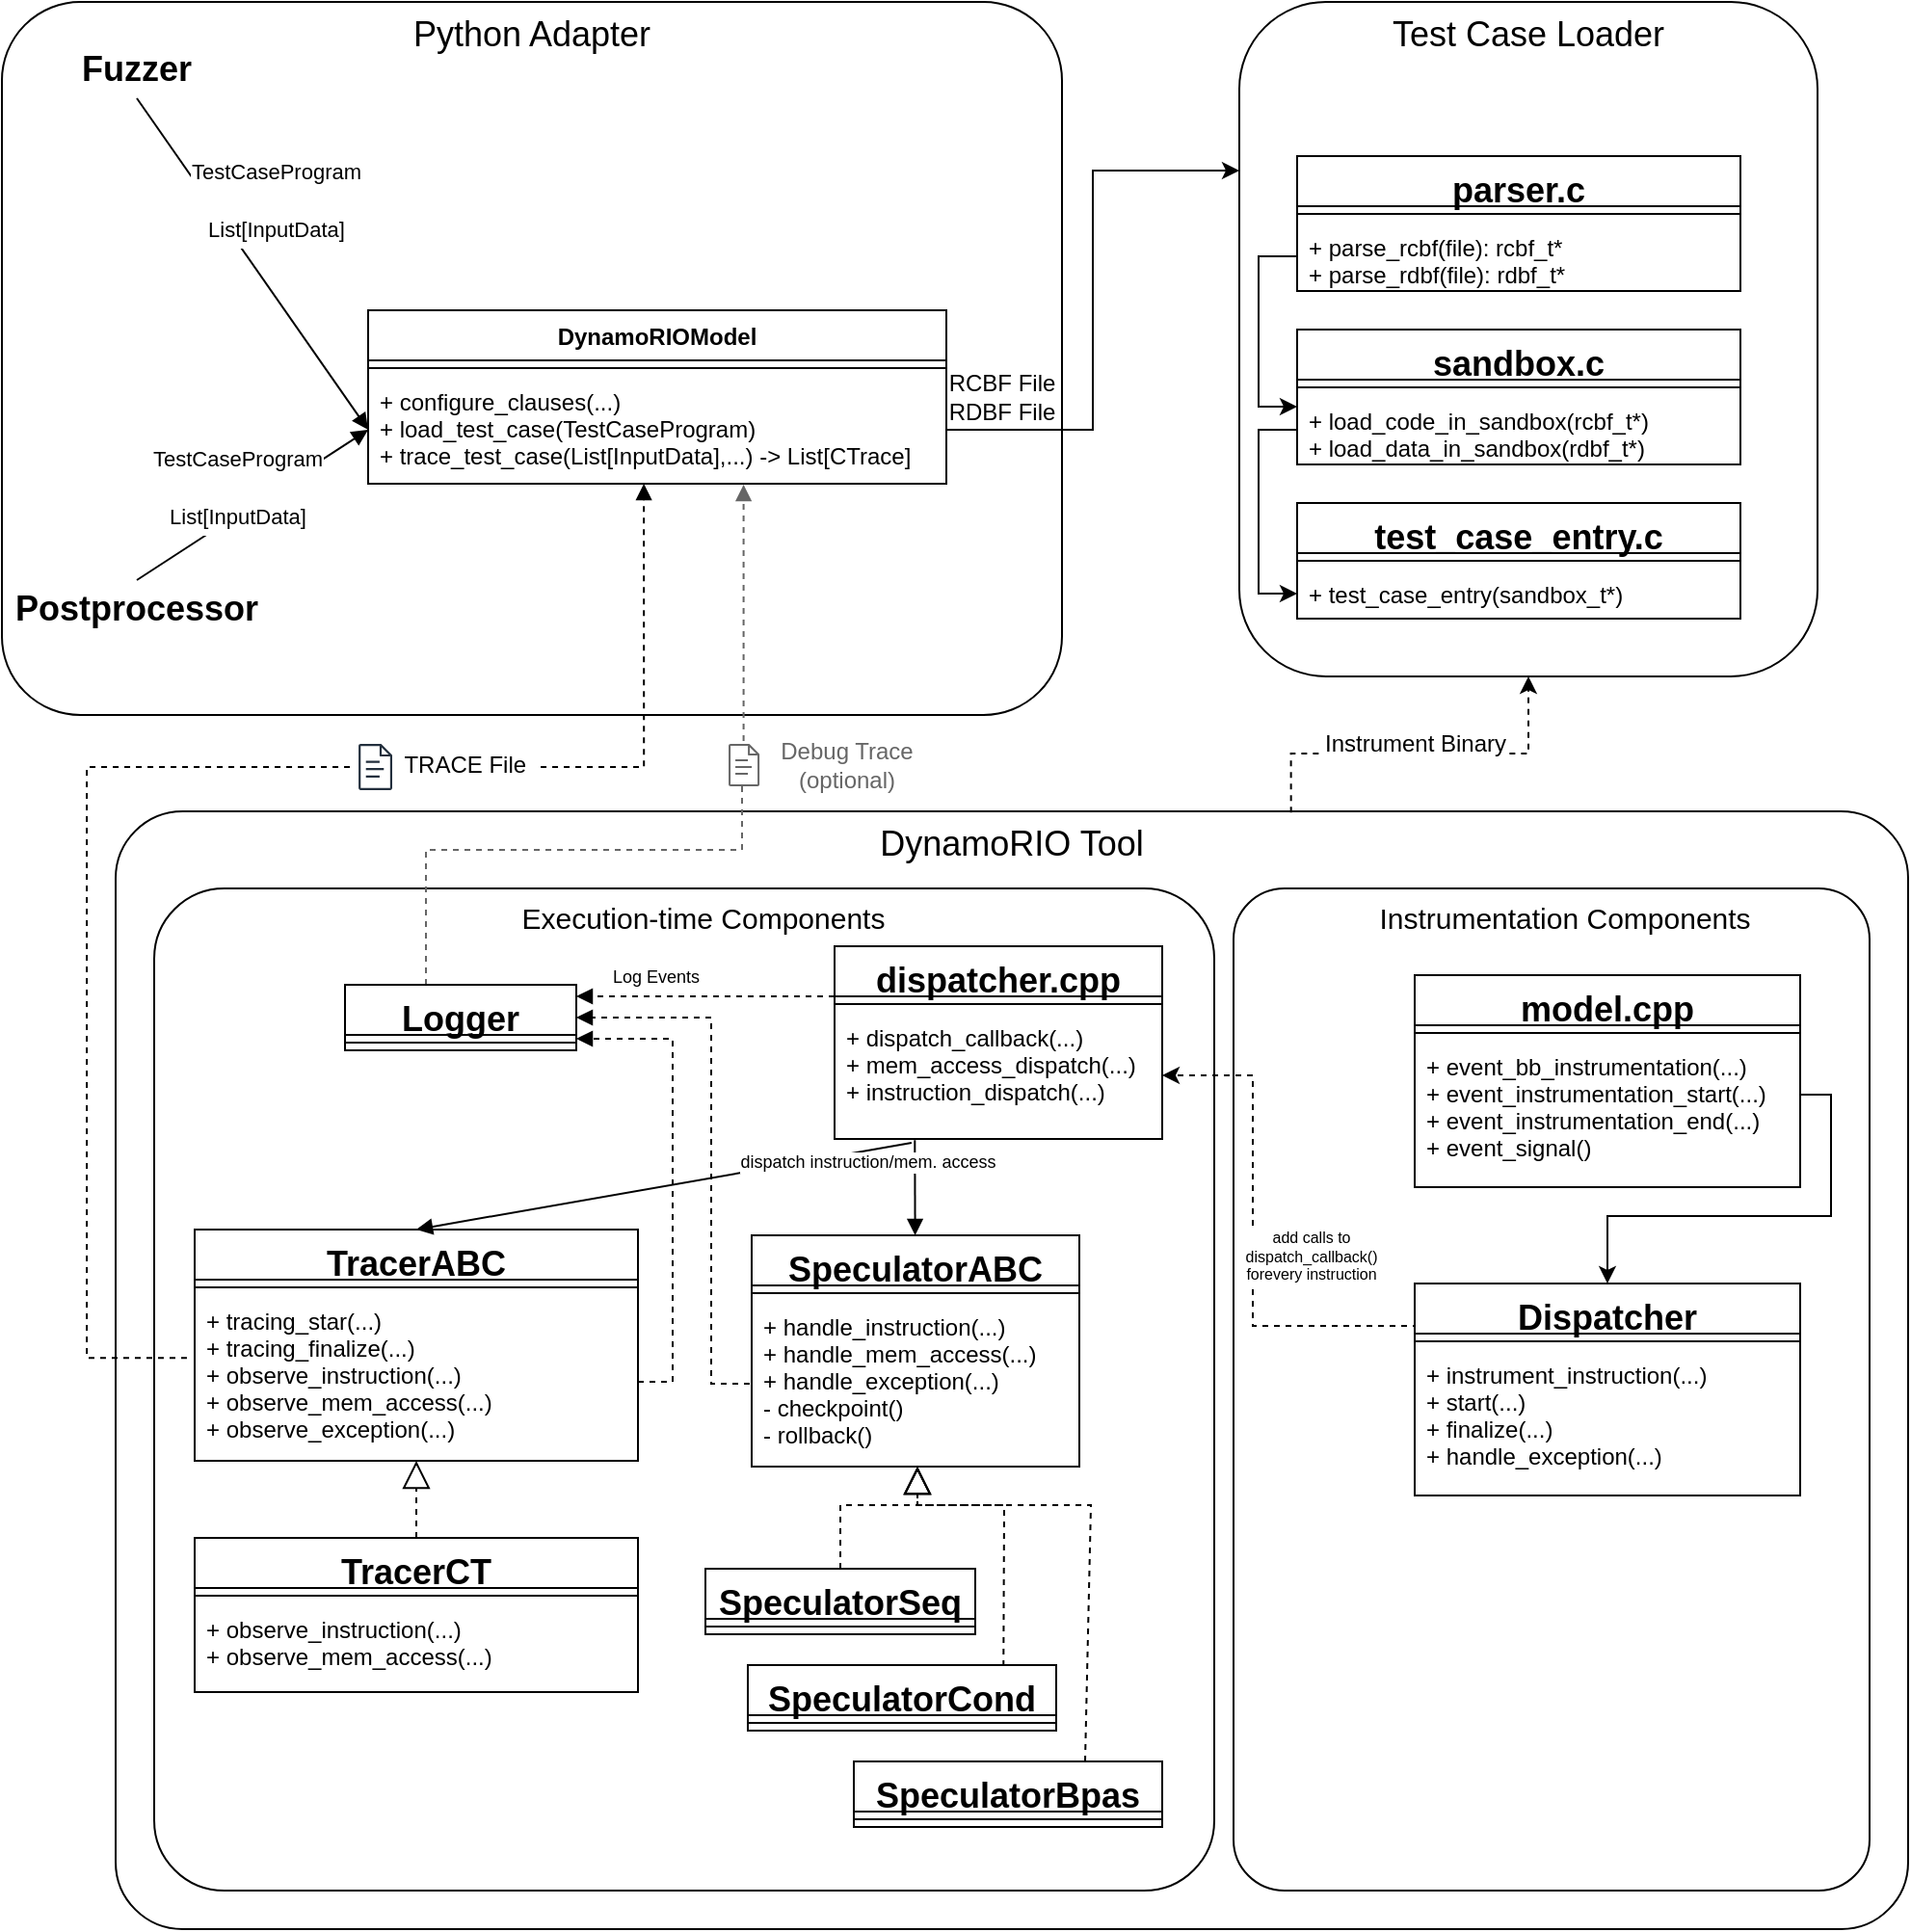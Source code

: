 <mxfile version="27.0.9">
  <diagram id="C5RBs43oDa-KdzZeNtuy" name="Page-1">
    <mxGraphModel dx="1678" dy="2377" grid="1" gridSize="10" guides="1" tooltips="1" connect="1" arrows="1" fold="1" page="1" pageScale="1" pageWidth="827" pageHeight="1169" math="0" shadow="0">
      <root>
        <mxCell id="WIyWlLk6GJQsqaUBKTNV-0" />
        <mxCell id="WIyWlLk6GJQsqaUBKTNV-1" parent="WIyWlLk6GJQsqaUBKTNV-0" />
        <mxCell id="QmN-cfn-Gxa06QFyi7zT-14" value="&lt;font style=&quot;font-size: 18px&quot;&gt;DynamoRIO Tool&lt;/font&gt;" style="rounded=1;whiteSpace=wrap;html=1;fontSize=11;verticalAlign=top;arcSize=6;" parent="WIyWlLk6GJQsqaUBKTNV-1" vertex="1">
          <mxGeometry x="260" y="320" width="930" height="580" as="geometry" />
        </mxCell>
        <mxCell id="QmN-cfn-Gxa06QFyi7zT-70" value="" style="rounded=1;whiteSpace=wrap;html=1;fontSize=15;arcSize=8;" parent="WIyWlLk6GJQsqaUBKTNV-1" vertex="1">
          <mxGeometry x="840" y="360" width="330" height="520" as="geometry" />
        </mxCell>
        <mxCell id="QmN-cfn-Gxa06QFyi7zT-12" value="&lt;font style=&quot;font-size: 18px&quot;&gt;Python Adapter&lt;/font&gt;" style="rounded=1;whiteSpace=wrap;html=1;fontSize=11;verticalAlign=top;arcSize=11;" parent="WIyWlLk6GJQsqaUBKTNV-1" vertex="1">
          <mxGeometry x="201" y="-100" width="550" height="370" as="geometry" />
        </mxCell>
        <mxCell id="QmN-cfn-Gxa06QFyi7zT-1" value="DynamoRIOModel" style="swimlane;fontStyle=1;align=center;verticalAlign=top;childLayout=stackLayout;horizontal=1;startSize=26;horizontalStack=0;resizeParent=1;resizeParentMax=0;resizeLast=0;collapsible=1;marginBottom=0;" parent="WIyWlLk6GJQsqaUBKTNV-1" vertex="1">
          <mxGeometry x="391" y="60" width="300" height="90" as="geometry" />
        </mxCell>
        <mxCell id="QmN-cfn-Gxa06QFyi7zT-3" value="" style="line;strokeWidth=1;fillColor=none;align=left;verticalAlign=middle;spacingTop=-1;spacingLeft=3;spacingRight=3;rotatable=0;labelPosition=right;points=[];portConstraint=eastwest;" parent="QmN-cfn-Gxa06QFyi7zT-1" vertex="1">
          <mxGeometry y="26" width="300" height="8" as="geometry" />
        </mxCell>
        <mxCell id="QmN-cfn-Gxa06QFyi7zT-4" value="+ configure_clauses(...)&#xa;+ load_test_case(TestCaseProgram)&#xa;+ trace_test_case(List[InputData],...) -&gt; List[CTrace]&#xa;" style="text;strokeColor=none;fillColor=none;align=left;verticalAlign=top;spacingLeft=4;spacingRight=4;overflow=hidden;rotatable=0;points=[[0,0.5],[1,0.5]];portConstraint=eastwest;" parent="QmN-cfn-Gxa06QFyi7zT-1" vertex="1">
          <mxGeometry y="34" width="300" height="56" as="geometry" />
        </mxCell>
        <mxCell id="QmN-cfn-Gxa06QFyi7zT-10" value="&lt;b&gt;&lt;font style=&quot;font-size: 18px&quot;&gt;Fuzzer&lt;/font&gt;&lt;/b&gt;" style="text;html=1;strokeColor=none;fillColor=none;align=center;verticalAlign=middle;whiteSpace=wrap;rounded=0;" parent="WIyWlLk6GJQsqaUBKTNV-1" vertex="1">
          <mxGeometry x="241" y="-80" width="60" height="30" as="geometry" />
        </mxCell>
        <mxCell id="QmN-cfn-Gxa06QFyi7zT-11" value="&lt;font style=&quot;font-size: 11px&quot;&gt;TestCaseProgram&lt;br&gt;List[InputData]&lt;/font&gt;" style="html=1;verticalAlign=bottom;endArrow=block;rounded=0;fontSize=25;exitX=0.5;exitY=1;exitDx=0;exitDy=0;entryX=0;entryY=0.5;entryDx=0;entryDy=0;" parent="WIyWlLk6GJQsqaUBKTNV-1" source="QmN-cfn-Gxa06QFyi7zT-10" target="QmN-cfn-Gxa06QFyi7zT-4" edge="1">
          <mxGeometry x="0.019" y="13" width="80" relative="1" as="geometry">
            <mxPoint x="381" y="-50" as="sourcePoint" />
            <mxPoint x="461" y="-50" as="targetPoint" />
            <mxPoint as="offset" />
          </mxGeometry>
        </mxCell>
        <mxCell id="QmN-cfn-Gxa06QFyi7zT-13" value="&lt;font style=&quot;font-size: 18px&quot;&gt;Test Case Loader&lt;/font&gt;" style="rounded=1;whiteSpace=wrap;html=1;fontSize=11;verticalAlign=top;" parent="WIyWlLk6GJQsqaUBKTNV-1" vertex="1">
          <mxGeometry x="843" y="-100" width="300" height="350" as="geometry" />
        </mxCell>
        <mxCell id="QmN-cfn-Gxa06QFyi7zT-46" style="edgeStyle=orthogonalEdgeStyle;rounded=0;orthogonalLoop=1;jettySize=auto;html=1;entryX=0.5;entryY=1;entryDx=0;entryDy=0;fontSize=12;dashed=1;exitX=0.588;exitY=0.001;exitDx=0;exitDy=0;exitPerimeter=0;" parent="WIyWlLk6GJQsqaUBKTNV-1" target="QmN-cfn-Gxa06QFyi7zT-13" edge="1">
          <mxGeometry relative="1" as="geometry">
            <mxPoint x="869.84" y="320.62" as="sourcePoint" />
            <Array as="points">
              <mxPoint x="870" y="290" />
              <mxPoint x="993" y="290" />
            </Array>
          </mxGeometry>
        </mxCell>
        <mxCell id="QmN-cfn-Gxa06QFyi7zT-47" value="Instrument Binary" style="edgeLabel;html=1;align=center;verticalAlign=middle;resizable=0;points=[];fontSize=12;" parent="QmN-cfn-Gxa06QFyi7zT-46" vertex="1" connectable="0">
          <mxGeometry x="0.203" y="-2" relative="1" as="geometry">
            <mxPoint x="-22" y="-7" as="offset" />
          </mxGeometry>
        </mxCell>
        <mxCell id="QmN-cfn-Gxa06QFyi7zT-19" value="parser.c" style="swimlane;fontStyle=1;align=center;verticalAlign=top;childLayout=stackLayout;horizontal=1;startSize=26;horizontalStack=0;resizeParent=1;resizeParentMax=0;resizeLast=0;collapsible=1;marginBottom=0;fontSize=18;" parent="WIyWlLk6GJQsqaUBKTNV-1" vertex="1">
          <mxGeometry x="873" y="-20" width="230" height="70" as="geometry" />
        </mxCell>
        <mxCell id="QmN-cfn-Gxa06QFyi7zT-21" value="" style="line;strokeWidth=1;fillColor=none;align=left;verticalAlign=middle;spacingTop=-1;spacingLeft=3;spacingRight=3;rotatable=0;labelPosition=right;points=[];portConstraint=eastwest;fontSize=18;" parent="QmN-cfn-Gxa06QFyi7zT-19" vertex="1">
          <mxGeometry y="26" width="230" height="8" as="geometry" />
        </mxCell>
        <mxCell id="QmN-cfn-Gxa06QFyi7zT-22" value="+ parse_rcbf(file): rcbf_t*&#xa;+ parse_rdbf(file): rdbf_t*" style="text;strokeColor=none;fillColor=none;align=left;verticalAlign=top;spacingLeft=4;spacingRight=4;overflow=hidden;rotatable=0;points=[[0,0.5],[1,0.5]];portConstraint=eastwest;fontSize=12;" parent="QmN-cfn-Gxa06QFyi7zT-19" vertex="1">
          <mxGeometry y="34" width="230" height="36" as="geometry" />
        </mxCell>
        <mxCell id="QmN-cfn-Gxa06QFyi7zT-26" value="sandbox.c" style="swimlane;fontStyle=1;align=center;verticalAlign=top;childLayout=stackLayout;horizontal=1;startSize=26;horizontalStack=0;resizeParent=1;resizeParentMax=0;resizeLast=0;collapsible=1;marginBottom=0;fontSize=18;" parent="WIyWlLk6GJQsqaUBKTNV-1" vertex="1">
          <mxGeometry x="873" y="70" width="230" height="70" as="geometry" />
        </mxCell>
        <mxCell id="QmN-cfn-Gxa06QFyi7zT-27" value="" style="line;strokeWidth=1;fillColor=none;align=left;verticalAlign=middle;spacingTop=-1;spacingLeft=3;spacingRight=3;rotatable=0;labelPosition=right;points=[];portConstraint=eastwest;fontSize=18;" parent="QmN-cfn-Gxa06QFyi7zT-26" vertex="1">
          <mxGeometry y="26" width="230" height="8" as="geometry" />
        </mxCell>
        <mxCell id="QmN-cfn-Gxa06QFyi7zT-28" value="+ load_code_in_sandbox(rcbf_t*)&#xa;+ load_data_in_sandbox(rdbf_t*)" style="text;strokeColor=none;fillColor=none;align=left;verticalAlign=top;spacingLeft=4;spacingRight=4;overflow=hidden;rotatable=0;points=[[0,0.5],[1,0.5]];portConstraint=eastwest;fontSize=12;" parent="QmN-cfn-Gxa06QFyi7zT-26" vertex="1">
          <mxGeometry y="34" width="230" height="36" as="geometry" />
        </mxCell>
        <mxCell id="QmN-cfn-Gxa06QFyi7zT-30" style="edgeStyle=orthogonalEdgeStyle;rounded=0;orthogonalLoop=1;jettySize=auto;html=1;exitX=0;exitY=0.5;exitDx=0;exitDy=0;fontSize=12;" parent="WIyWlLk6GJQsqaUBKTNV-1" source="QmN-cfn-Gxa06QFyi7zT-22" edge="1">
          <mxGeometry relative="1" as="geometry">
            <mxPoint x="873" y="110" as="targetPoint" />
            <Array as="points">
              <mxPoint x="853" y="32" />
              <mxPoint x="853" y="110" />
              <mxPoint x="873" y="110" />
            </Array>
          </mxGeometry>
        </mxCell>
        <mxCell id="QmN-cfn-Gxa06QFyi7zT-31" value="test_case_entry.c" style="swimlane;fontStyle=1;align=center;verticalAlign=top;childLayout=stackLayout;horizontal=1;startSize=26;horizontalStack=0;resizeParent=1;resizeParentMax=0;resizeLast=0;collapsible=1;marginBottom=0;fontSize=18;" parent="WIyWlLk6GJQsqaUBKTNV-1" vertex="1">
          <mxGeometry x="873" y="160" width="230" height="60" as="geometry" />
        </mxCell>
        <mxCell id="QmN-cfn-Gxa06QFyi7zT-32" value="" style="line;strokeWidth=1;fillColor=none;align=left;verticalAlign=middle;spacingTop=-1;spacingLeft=3;spacingRight=3;rotatable=0;labelPosition=right;points=[];portConstraint=eastwest;fontSize=18;" parent="QmN-cfn-Gxa06QFyi7zT-31" vertex="1">
          <mxGeometry y="26" width="230" height="8" as="geometry" />
        </mxCell>
        <mxCell id="QmN-cfn-Gxa06QFyi7zT-33" value="+ test_case_entry(sandbox_t*)" style="text;strokeColor=none;fillColor=none;align=left;verticalAlign=top;spacingLeft=4;spacingRight=4;overflow=hidden;rotatable=0;points=[[0,0.5],[1,0.5]];portConstraint=eastwest;fontSize=12;" parent="QmN-cfn-Gxa06QFyi7zT-31" vertex="1">
          <mxGeometry y="34" width="230" height="26" as="geometry" />
        </mxCell>
        <mxCell id="QmN-cfn-Gxa06QFyi7zT-38" value="&lt;b&gt;&lt;font style=&quot;font-size: 18px&quot;&gt;Postprocessor&lt;/font&gt;&lt;/b&gt;" style="text;html=1;strokeColor=none;fillColor=none;align=center;verticalAlign=middle;whiteSpace=wrap;rounded=0;" parent="WIyWlLk6GJQsqaUBKTNV-1" vertex="1">
          <mxGeometry x="241" y="200" width="60" height="30" as="geometry" />
        </mxCell>
        <mxCell id="QmN-cfn-Gxa06QFyi7zT-39" value="&lt;font style=&quot;font-size: 11px&quot;&gt;TestCaseProgram&lt;br&gt;List[InputData]&lt;/font&gt;" style="html=1;verticalAlign=bottom;endArrow=block;rounded=0;fontSize=25;exitX=0.5;exitY=0;exitDx=0;exitDy=0;entryX=0;entryY=0.5;entryDx=0;entryDy=0;" parent="WIyWlLk6GJQsqaUBKTNV-1" source="QmN-cfn-Gxa06QFyi7zT-38" target="QmN-cfn-Gxa06QFyi7zT-4" edge="1">
          <mxGeometry x="-0.238" y="-12" width="80" relative="1" as="geometry">
            <mxPoint x="281" y="-40" as="sourcePoint" />
            <mxPoint x="351" y="121.024" as="targetPoint" />
            <mxPoint y="-1" as="offset" />
          </mxGeometry>
        </mxCell>
        <mxCell id="QmN-cfn-Gxa06QFyi7zT-40" style="edgeStyle=orthogonalEdgeStyle;rounded=0;orthogonalLoop=1;jettySize=auto;html=1;entryX=0;entryY=0.25;entryDx=0;entryDy=0;fontSize=12;" parent="WIyWlLk6GJQsqaUBKTNV-1" source="QmN-cfn-Gxa06QFyi7zT-4" target="QmN-cfn-Gxa06QFyi7zT-13" edge="1">
          <mxGeometry relative="1" as="geometry" />
        </mxCell>
        <mxCell id="QmN-cfn-Gxa06QFyi7zT-42" value="RCBF File&lt;br&gt;RDBF File" style="text;html=1;strokeColor=none;fillColor=none;align=center;verticalAlign=middle;whiteSpace=wrap;rounded=0;fontSize=12;" parent="WIyWlLk6GJQsqaUBKTNV-1" vertex="1">
          <mxGeometry x="690" y="90" width="60" height="30" as="geometry" />
        </mxCell>
        <mxCell id="QmN-cfn-Gxa06QFyi7zT-48" value="model.cpp" style="swimlane;fontStyle=1;align=center;verticalAlign=top;childLayout=stackLayout;horizontal=1;startSize=26;horizontalStack=0;resizeParent=1;resizeParentMax=0;resizeLast=0;collapsible=1;marginBottom=0;fontSize=18;" parent="WIyWlLk6GJQsqaUBKTNV-1" vertex="1">
          <mxGeometry x="934" y="405" width="200" height="110" as="geometry" />
        </mxCell>
        <mxCell id="QmN-cfn-Gxa06QFyi7zT-49" value="" style="line;strokeWidth=1;fillColor=none;align=left;verticalAlign=middle;spacingTop=-1;spacingLeft=3;spacingRight=3;rotatable=0;labelPosition=right;points=[];portConstraint=eastwest;fontSize=18;" parent="QmN-cfn-Gxa06QFyi7zT-48" vertex="1">
          <mxGeometry y="26" width="200" height="8" as="geometry" />
        </mxCell>
        <mxCell id="QmN-cfn-Gxa06QFyi7zT-50" value="+ event_bb_instrumentation(...)&#xa;+ event_instrumentation_start(...)&#xa;+ event_instrumentation_end(...)&#xa;+ event_signal()" style="text;strokeColor=none;fillColor=none;align=left;verticalAlign=top;spacingLeft=4;spacingRight=4;overflow=hidden;rotatable=0;points=[[0,0.5],[1,0.5]];portConstraint=eastwest;fontSize=12;" parent="QmN-cfn-Gxa06QFyi7zT-48" vertex="1">
          <mxGeometry y="34" width="200" height="76" as="geometry" />
        </mxCell>
        <mxCell id="QmN-cfn-Gxa06QFyi7zT-52" value="Dispatcher" style="swimlane;fontStyle=1;align=center;verticalAlign=top;childLayout=stackLayout;horizontal=1;startSize=26;horizontalStack=0;resizeParent=1;resizeParentMax=0;resizeLast=0;collapsible=1;marginBottom=0;fontSize=18;" parent="WIyWlLk6GJQsqaUBKTNV-1" vertex="1">
          <mxGeometry x="934" y="565" width="200" height="110" as="geometry" />
        </mxCell>
        <mxCell id="QmN-cfn-Gxa06QFyi7zT-53" value="" style="line;strokeWidth=1;fillColor=none;align=left;verticalAlign=middle;spacingTop=-1;spacingLeft=3;spacingRight=3;rotatable=0;labelPosition=right;points=[];portConstraint=eastwest;fontSize=18;" parent="QmN-cfn-Gxa06QFyi7zT-52" vertex="1">
          <mxGeometry y="26" width="200" height="8" as="geometry" />
        </mxCell>
        <mxCell id="QmN-cfn-Gxa06QFyi7zT-54" value="+ instrument_instruction(...)&#xa;+ start(...)&#xa;+ finalize(...)&#xa;+ handle_exception(...)" style="text;strokeColor=none;fillColor=none;align=left;verticalAlign=top;spacingLeft=4;spacingRight=4;overflow=hidden;rotatable=0;points=[[0,0.5],[1,0.5]];portConstraint=eastwest;fontSize=12;" parent="QmN-cfn-Gxa06QFyi7zT-52" vertex="1">
          <mxGeometry y="34" width="200" height="76" as="geometry" />
        </mxCell>
        <mxCell id="QmN-cfn-Gxa06QFyi7zT-57" value="Instrumentation Components" style="text;html=1;strokeColor=none;fillColor=none;align=center;verticalAlign=middle;whiteSpace=wrap;rounded=0;fontSize=15;" parent="WIyWlLk6GJQsqaUBKTNV-1" vertex="1">
          <mxGeometry x="907" y="360" width="210" height="30" as="geometry" />
        </mxCell>
        <mxCell id="QmN-cfn-Gxa06QFyi7zT-61" style="edgeStyle=orthogonalEdgeStyle;rounded=0;orthogonalLoop=1;jettySize=auto;html=1;exitX=0;exitY=0.5;exitDx=0;exitDy=0;entryX=0;entryY=0.5;entryDx=0;entryDy=0;fontSize=15;" parent="WIyWlLk6GJQsqaUBKTNV-1" source="QmN-cfn-Gxa06QFyi7zT-28" target="QmN-cfn-Gxa06QFyi7zT-33" edge="1">
          <mxGeometry relative="1" as="geometry" />
        </mxCell>
        <mxCell id="QmN-cfn-Gxa06QFyi7zT-62" style="edgeStyle=orthogonalEdgeStyle;rounded=0;orthogonalLoop=1;jettySize=auto;html=1;exitX=1;exitY=0.5;exitDx=0;exitDy=0;entryX=0.5;entryY=0;entryDx=0;entryDy=0;fontSize=15;" parent="WIyWlLk6GJQsqaUBKTNV-1" source="QmN-cfn-Gxa06QFyi7zT-50" target="QmN-cfn-Gxa06QFyi7zT-52" edge="1">
          <mxGeometry relative="1" as="geometry">
            <Array as="points">
              <mxPoint x="1150" y="467" />
              <mxPoint x="1150" y="530" />
              <mxPoint x="1034" y="530" />
            </Array>
          </mxGeometry>
        </mxCell>
        <mxCell id="QmN-cfn-Gxa06QFyi7zT-69" value="" style="rounded=1;whiteSpace=wrap;html=1;fontSize=15;arcSize=7;" parent="WIyWlLk6GJQsqaUBKTNV-1" vertex="1">
          <mxGeometry x="280" y="360" width="550" height="520" as="geometry" />
        </mxCell>
        <mxCell id="QmN-cfn-Gxa06QFyi7zT-63" value="Execution-time Components" style="text;html=1;strokeColor=none;fillColor=none;align=center;verticalAlign=middle;whiteSpace=wrap;rounded=0;fontSize=15;" parent="WIyWlLk6GJQsqaUBKTNV-1" vertex="1">
          <mxGeometry x="460" y="360" width="210" height="30" as="geometry" />
        </mxCell>
        <mxCell id="QmN-cfn-Gxa06QFyi7zT-64" value="dispatcher.cpp" style="swimlane;fontStyle=1;align=center;verticalAlign=top;childLayout=stackLayout;horizontal=1;startSize=26;horizontalStack=0;resizeParent=1;resizeParentMax=0;resizeLast=0;collapsible=1;marginBottom=0;fontSize=18;" parent="WIyWlLk6GJQsqaUBKTNV-1" vertex="1">
          <mxGeometry x="633" y="390" width="170" height="100" as="geometry" />
        </mxCell>
        <mxCell id="QmN-cfn-Gxa06QFyi7zT-65" value="" style="line;strokeWidth=1;fillColor=none;align=left;verticalAlign=middle;spacingTop=-1;spacingLeft=3;spacingRight=3;rotatable=0;labelPosition=right;points=[];portConstraint=eastwest;fontSize=18;" parent="QmN-cfn-Gxa06QFyi7zT-64" vertex="1">
          <mxGeometry y="26" width="170" height="8" as="geometry" />
        </mxCell>
        <mxCell id="QmN-cfn-Gxa06QFyi7zT-66" value="+ dispatch_callback(...)&#xa;+ mem_access_dispatch(...)&#xa;+ instruction_dispatch(...)" style="text;strokeColor=none;fillColor=none;align=left;verticalAlign=top;spacingLeft=4;spacingRight=4;overflow=hidden;rotatable=0;points=[[0,0.5],[1,0.5]];portConstraint=eastwest;fontSize=12;" parent="QmN-cfn-Gxa06QFyi7zT-64" vertex="1">
          <mxGeometry y="34" width="170" height="66" as="geometry" />
        </mxCell>
        <mxCell id="QmN-cfn-Gxa06QFyi7zT-68" style="edgeStyle=orthogonalEdgeStyle;rounded=0;orthogonalLoop=1;jettySize=auto;html=1;exitX=0;exitY=0.5;exitDx=0;exitDy=0;entryX=1;entryY=0.5;entryDx=0;entryDy=0;fontSize=15;dashed=1;" parent="WIyWlLk6GJQsqaUBKTNV-1" source="QmN-cfn-Gxa06QFyi7zT-54" target="QmN-cfn-Gxa06QFyi7zT-66" edge="1">
          <mxGeometry relative="1" as="geometry">
            <Array as="points">
              <mxPoint x="934" y="587" />
              <mxPoint x="850" y="587" />
              <mxPoint x="850" y="457" />
            </Array>
          </mxGeometry>
        </mxCell>
        <mxCell id="QmN-cfn-Gxa06QFyi7zT-71" value="&lt;font style=&quot;font-size: 8px;&quot;&gt;add calls to&lt;br style=&quot;font-size: 8px;&quot;&gt;dispatch_callback()&lt;br style=&quot;font-size: 8px;&quot;&gt;forevery instruction&lt;br style=&quot;font-size: 8px;&quot;&gt;&lt;/font&gt;" style="edgeLabel;html=1;align=center;verticalAlign=middle;resizable=0;points=[];fontSize=8;" parent="QmN-cfn-Gxa06QFyi7zT-68" vertex="1" connectable="0">
          <mxGeometry x="-0.613" y="1" relative="1" as="geometry">
            <mxPoint x="-44" y="-37" as="offset" />
          </mxGeometry>
        </mxCell>
        <mxCell id="QmN-cfn-Gxa06QFyi7zT-74" value="TracerABC" style="swimlane;fontStyle=1;align=center;verticalAlign=top;childLayout=stackLayout;horizontal=1;startSize=26;horizontalStack=0;resizeParent=1;resizeParentMax=0;resizeLast=0;collapsible=1;marginBottom=0;fontSize=18;" parent="WIyWlLk6GJQsqaUBKTNV-1" vertex="1">
          <mxGeometry x="301" y="537" width="230" height="120" as="geometry" />
        </mxCell>
        <mxCell id="QmN-cfn-Gxa06QFyi7zT-75" value="" style="line;strokeWidth=1;fillColor=none;align=left;verticalAlign=middle;spacingTop=-1;spacingLeft=3;spacingRight=3;rotatable=0;labelPosition=right;points=[];portConstraint=eastwest;fontSize=18;" parent="QmN-cfn-Gxa06QFyi7zT-74" vertex="1">
          <mxGeometry y="26" width="230" height="8" as="geometry" />
        </mxCell>
        <mxCell id="QmN-cfn-Gxa06QFyi7zT-76" value="+ tracing_star(...)&#xa;+ tracing_finalize(...)&#xa;+ observe_instruction(...)&#xa;+ observe_mem_access(...)&#xa;+ observe_exception(...)" style="text;strokeColor=none;fillColor=none;align=left;verticalAlign=top;spacingLeft=4;spacingRight=4;overflow=hidden;rotatable=0;points=[[0,0.5],[1,0.5]];portConstraint=eastwest;fontSize=12;" parent="QmN-cfn-Gxa06QFyi7zT-74" vertex="1">
          <mxGeometry y="34" width="230" height="86" as="geometry" />
        </mxCell>
        <mxCell id="QmN-cfn-Gxa06QFyi7zT-77" value="SpeculatorABC" style="swimlane;fontStyle=1;align=center;verticalAlign=top;childLayout=stackLayout;horizontal=1;startSize=26;horizontalStack=0;resizeParent=1;resizeParentMax=0;resizeLast=0;collapsible=1;marginBottom=0;fontSize=18;" parent="WIyWlLk6GJQsqaUBKTNV-1" vertex="1">
          <mxGeometry x="590" y="540" width="170" height="120" as="geometry" />
        </mxCell>
        <mxCell id="QmN-cfn-Gxa06QFyi7zT-78" value="" style="line;strokeWidth=1;fillColor=none;align=left;verticalAlign=middle;spacingTop=-1;spacingLeft=3;spacingRight=3;rotatable=0;labelPosition=right;points=[];portConstraint=eastwest;fontSize=18;" parent="QmN-cfn-Gxa06QFyi7zT-77" vertex="1">
          <mxGeometry y="26" width="170" height="8" as="geometry" />
        </mxCell>
        <mxCell id="QmN-cfn-Gxa06QFyi7zT-79" value="+ handle_instruction(...)&#xa;+ handle_mem_access(...)&#xa;+ handle_exception(...)&#xa;- checkpoint()&#xa;- rollback()" style="text;strokeColor=none;fillColor=none;align=left;verticalAlign=top;spacingLeft=4;spacingRight=4;overflow=hidden;rotatable=0;points=[[0,0.5],[1,0.5]];portConstraint=eastwest;fontSize=12;" parent="QmN-cfn-Gxa06QFyi7zT-77" vertex="1">
          <mxGeometry y="34" width="170" height="86" as="geometry" />
        </mxCell>
        <mxCell id="QmN-cfn-Gxa06QFyi7zT-81" value="" style="html=1;verticalAlign=bottom;endArrow=block;rounded=0;fontSize=8;exitX=0.235;exitY=1.031;exitDx=0;exitDy=0;exitPerimeter=0;entryX=0.5;entryY=0;entryDx=0;entryDy=0;curved=1;" parent="WIyWlLk6GJQsqaUBKTNV-1" source="QmN-cfn-Gxa06QFyi7zT-66" target="QmN-cfn-Gxa06QFyi7zT-74" edge="1">
          <mxGeometry width="80" relative="1" as="geometry">
            <mxPoint x="660" y="560" as="sourcePoint" />
            <mxPoint x="740" y="560" as="targetPoint" />
          </mxGeometry>
        </mxCell>
        <mxCell id="QmN-cfn-Gxa06QFyi7zT-82" value="dispatch instruction/mem. access" style="html=1;verticalAlign=bottom;endArrow=block;rounded=0;fontSize=9;exitX=0.245;exitY=1.01;exitDx=0;exitDy=0;exitPerimeter=0;" parent="WIyWlLk6GJQsqaUBKTNV-1" source="QmN-cfn-Gxa06QFyi7zT-66" target="QmN-cfn-Gxa06QFyi7zT-77" edge="1">
          <mxGeometry x="-0.219" y="-25" width="80" relative="1" as="geometry">
            <mxPoint x="699.94" y="512.016" as="sourcePoint" />
            <mxPoint x="445" y="550" as="targetPoint" />
            <mxPoint as="offset" />
          </mxGeometry>
        </mxCell>
        <mxCell id="QmN-cfn-Gxa06QFyi7zT-83" value="TracerCT" style="swimlane;fontStyle=1;align=center;verticalAlign=top;childLayout=stackLayout;horizontal=1;startSize=26;horizontalStack=0;resizeParent=1;resizeParentMax=0;resizeLast=0;collapsible=1;marginBottom=0;fontSize=18;" parent="WIyWlLk6GJQsqaUBKTNV-1" vertex="1">
          <mxGeometry x="301" y="697" width="230" height="80" as="geometry" />
        </mxCell>
        <mxCell id="QmN-cfn-Gxa06QFyi7zT-84" value="" style="line;strokeWidth=1;fillColor=none;align=left;verticalAlign=middle;spacingTop=-1;spacingLeft=3;spacingRight=3;rotatable=0;labelPosition=right;points=[];portConstraint=eastwest;fontSize=18;" parent="QmN-cfn-Gxa06QFyi7zT-83" vertex="1">
          <mxGeometry y="26" width="230" height="8" as="geometry" />
        </mxCell>
        <mxCell id="QmN-cfn-Gxa06QFyi7zT-85" value="+ observe_instruction(...)&#xa;+ observe_mem_access(...)" style="text;strokeColor=none;fillColor=none;align=left;verticalAlign=top;spacingLeft=4;spacingRight=4;overflow=hidden;rotatable=0;points=[[0,0.5],[1,0.5]];portConstraint=eastwest;fontSize=12;" parent="QmN-cfn-Gxa06QFyi7zT-83" vertex="1">
          <mxGeometry y="34" width="230" height="46" as="geometry" />
        </mxCell>
        <mxCell id="QmN-cfn-Gxa06QFyi7zT-86" value="" style="endArrow=block;dashed=1;endFill=0;endSize=12;html=1;rounded=0;fontSize=8;entryX=0.5;entryY=1;entryDx=0;entryDy=0;" parent="WIyWlLk6GJQsqaUBKTNV-1" source="QmN-cfn-Gxa06QFyi7zT-83" target="QmN-cfn-Gxa06QFyi7zT-74" edge="1">
          <mxGeometry width="160" relative="1" as="geometry">
            <mxPoint x="461" y="607" as="sourcePoint" />
            <mxPoint x="621" y="607" as="targetPoint" />
          </mxGeometry>
        </mxCell>
        <mxCell id="QmN-cfn-Gxa06QFyi7zT-90" value="SpeculatorSeq" style="swimlane;fontStyle=1;align=center;verticalAlign=top;childLayout=stackLayout;horizontal=1;startSize=26;horizontalStack=0;resizeParent=1;resizeParentMax=0;resizeLast=0;collapsible=1;marginBottom=0;fontSize=18;" parent="WIyWlLk6GJQsqaUBKTNV-1" vertex="1">
          <mxGeometry x="566" y="713" width="140" height="34" as="geometry" />
        </mxCell>
        <mxCell id="QmN-cfn-Gxa06QFyi7zT-91" value="" style="line;strokeWidth=1;fillColor=none;align=left;verticalAlign=middle;spacingTop=-1;spacingLeft=3;spacingRight=3;rotatable=0;labelPosition=right;points=[];portConstraint=eastwest;fontSize=18;" parent="QmN-cfn-Gxa06QFyi7zT-90" vertex="1">
          <mxGeometry y="26" width="140" height="8" as="geometry" />
        </mxCell>
        <mxCell id="QmN-cfn-Gxa06QFyi7zT-93" value="SpeculatorCond" style="swimlane;fontStyle=1;align=center;verticalAlign=top;childLayout=stackLayout;horizontal=1;startSize=26;horizontalStack=0;resizeParent=1;resizeParentMax=0;resizeLast=0;collapsible=1;marginBottom=0;fontSize=18;" parent="WIyWlLk6GJQsqaUBKTNV-1" vertex="1">
          <mxGeometry x="588" y="763" width="160" height="34" as="geometry" />
        </mxCell>
        <mxCell id="QmN-cfn-Gxa06QFyi7zT-94" value="" style="line;strokeWidth=1;fillColor=none;align=left;verticalAlign=middle;spacingTop=-1;spacingLeft=3;spacingRight=3;rotatable=0;labelPosition=right;points=[];portConstraint=eastwest;fontSize=18;" parent="QmN-cfn-Gxa06QFyi7zT-93" vertex="1">
          <mxGeometry y="26" width="160" height="8" as="geometry" />
        </mxCell>
        <mxCell id="QmN-cfn-Gxa06QFyi7zT-95" value="SpeculatorBpas" style="swimlane;fontStyle=1;align=center;verticalAlign=top;childLayout=stackLayout;horizontal=1;startSize=26;horizontalStack=0;resizeParent=1;resizeParentMax=0;resizeLast=0;collapsible=1;marginBottom=0;fontSize=18;" parent="WIyWlLk6GJQsqaUBKTNV-1" vertex="1">
          <mxGeometry x="643" y="813" width="160" height="34" as="geometry" />
        </mxCell>
        <mxCell id="QmN-cfn-Gxa06QFyi7zT-96" value="" style="line;strokeWidth=1;fillColor=none;align=left;verticalAlign=middle;spacingTop=-1;spacingLeft=3;spacingRight=3;rotatable=0;labelPosition=right;points=[];portConstraint=eastwest;fontSize=18;" parent="QmN-cfn-Gxa06QFyi7zT-95" vertex="1">
          <mxGeometry y="26" width="160" height="8" as="geometry" />
        </mxCell>
        <mxCell id="QmN-cfn-Gxa06QFyi7zT-97" value="" style="endArrow=block;dashed=1;endFill=0;endSize=12;html=1;rounded=0;fontSize=8;exitX=0.5;exitY=0;exitDx=0;exitDy=0;" parent="WIyWlLk6GJQsqaUBKTNV-1" source="QmN-cfn-Gxa06QFyi7zT-90" edge="1">
          <mxGeometry width="160" relative="1" as="geometry">
            <mxPoint x="680.71" y="660" as="sourcePoint" />
            <mxPoint x="676" y="660" as="targetPoint" />
            <Array as="points">
              <mxPoint x="636" y="680" />
              <mxPoint x="676" y="680" />
            </Array>
          </mxGeometry>
        </mxCell>
        <mxCell id="QmN-cfn-Gxa06QFyi7zT-98" value="" style="endArrow=block;dashed=1;endFill=0;endSize=12;html=1;rounded=0;fontSize=8;exitX=0.829;exitY=0.013;exitDx=0;exitDy=0;exitPerimeter=0;" parent="WIyWlLk6GJQsqaUBKTNV-1" source="QmN-cfn-Gxa06QFyi7zT-93" edge="1">
          <mxGeometry width="160" relative="1" as="geometry">
            <mxPoint x="646" y="670" as="sourcePoint" />
            <mxPoint x="676" y="660" as="targetPoint" />
            <Array as="points">
              <mxPoint x="721" y="680" />
              <mxPoint x="676" y="680" />
            </Array>
          </mxGeometry>
        </mxCell>
        <mxCell id="QmN-cfn-Gxa06QFyi7zT-99" value="" style="endArrow=block;dashed=1;endFill=0;endSize=12;html=1;rounded=0;fontSize=8;exitX=0.75;exitY=0;exitDx=0;exitDy=0;" parent="WIyWlLk6GJQsqaUBKTNV-1" source="QmN-cfn-Gxa06QFyi7zT-95" edge="1">
          <mxGeometry width="160" relative="1" as="geometry">
            <mxPoint x="731" y="720" as="sourcePoint" />
            <mxPoint x="676" y="660" as="targetPoint" />
            <Array as="points">
              <mxPoint x="766" y="680" />
              <mxPoint x="676" y="680" />
            </Array>
          </mxGeometry>
        </mxCell>
        <mxCell id="QmN-cfn-Gxa06QFyi7zT-100" style="edgeStyle=orthogonalEdgeStyle;rounded=0;orthogonalLoop=1;jettySize=auto;html=1;fontSize=12;dashed=1;exitX=0.004;exitY=0.379;exitDx=0;exitDy=0;exitPerimeter=0;endArrow=block;endFill=1;" parent="WIyWlLk6GJQsqaUBKTNV-1" edge="1">
          <mxGeometry relative="1" as="geometry">
            <mxPoint x="296.98" y="603.594" as="sourcePoint" />
            <mxPoint x="534.06" y="150" as="targetPoint" />
            <Array as="points">
              <mxPoint x="245.06" y="604" />
              <mxPoint x="245.06" y="297" />
              <mxPoint x="534.06" y="297" />
            </Array>
          </mxGeometry>
        </mxCell>
        <mxCell id="QmN-cfn-Gxa06QFyi7zT-101" value="&amp;nbsp; &amp;nbsp; &amp;nbsp; &amp;nbsp; TRACE File&amp;nbsp;&amp;nbsp;" style="edgeLabel;html=1;align=center;verticalAlign=middle;resizable=0;points=[];fontSize=12;" parent="QmN-cfn-Gxa06QFyi7zT-100" vertex="1" connectable="0">
          <mxGeometry x="0.203" y="-2" relative="1" as="geometry">
            <mxPoint x="66" y="-3" as="offset" />
          </mxGeometry>
        </mxCell>
        <mxCell id="uKMc0L07USMBdFAgg4Kt-20" style="edgeStyle=orthogonalEdgeStyle;rounded=0;orthogonalLoop=1;jettySize=auto;html=1;dashed=1;endArrow=none;startFill=0;strokeColor=#666666;" parent="WIyWlLk6GJQsqaUBKTNV-1" target="uKMc0L07USMBdFAgg4Kt-19" edge="1">
          <mxGeometry relative="1" as="geometry">
            <Array as="points">
              <mxPoint x="421" y="340" />
              <mxPoint x="585" y="340" />
            </Array>
            <mxPoint x="421" y="410" as="sourcePoint" />
          </mxGeometry>
        </mxCell>
        <mxCell id="uKMc0L07USMBdFAgg4Kt-3" value="Logger" style="swimlane;fontStyle=1;align=center;verticalAlign=top;childLayout=stackLayout;horizontal=1;startSize=26;horizontalStack=0;resizeParent=1;resizeParentMax=0;resizeLast=0;collapsible=1;marginBottom=0;fontSize=18;" parent="WIyWlLk6GJQsqaUBKTNV-1" vertex="1">
          <mxGeometry x="379" y="410" width="120" height="34" as="geometry" />
        </mxCell>
        <mxCell id="uKMc0L07USMBdFAgg4Kt-4" value="" style="line;strokeWidth=1;fillColor=none;align=left;verticalAlign=middle;spacingTop=-1;spacingLeft=3;spacingRight=3;rotatable=0;labelPosition=right;points=[];portConstraint=eastwest;fontSize=18;" parent="uKMc0L07USMBdFAgg4Kt-3" vertex="1">
          <mxGeometry y="26" width="120" height="8" as="geometry" />
        </mxCell>
        <mxCell id="uKMc0L07USMBdFAgg4Kt-11" style="edgeStyle=orthogonalEdgeStyle;rounded=0;orthogonalLoop=1;jettySize=auto;html=1;entryX=1;entryY=0.5;entryDx=0;entryDy=0;dashed=1;endArrow=block;endFill=1;" parent="WIyWlLk6GJQsqaUBKTNV-1" edge="1">
          <mxGeometry relative="1" as="geometry">
            <Array as="points">
              <mxPoint x="550" y="416" />
              <mxPoint x="550" y="416" />
            </Array>
            <mxPoint x="633" y="416" as="sourcePoint" />
            <mxPoint x="499" y="416" as="targetPoint" />
          </mxGeometry>
        </mxCell>
        <mxCell id="uKMc0L07USMBdFAgg4Kt-12" style="edgeStyle=orthogonalEdgeStyle;rounded=0;orthogonalLoop=1;jettySize=auto;html=1;entryX=1;entryY=0.042;entryDx=0;entryDy=0;dashed=1;endArrow=block;endFill=1;entryPerimeter=0;" parent="WIyWlLk6GJQsqaUBKTNV-1" edge="1">
          <mxGeometry relative="1" as="geometry">
            <Array as="points">
              <mxPoint x="549" y="616" />
              <mxPoint x="549" y="438" />
              <mxPoint x="499" y="438" />
            </Array>
            <mxPoint x="531" y="616" as="sourcePoint" />
            <mxPoint x="499" y="438.336" as="targetPoint" />
          </mxGeometry>
        </mxCell>
        <mxCell id="uKMc0L07USMBdFAgg4Kt-13" style="edgeStyle=orthogonalEdgeStyle;rounded=0;orthogonalLoop=1;jettySize=auto;html=1;exitX=0;exitY=0.5;exitDx=0;exitDy=0;dashed=1;endArrow=block;endFill=1;" parent="WIyWlLk6GJQsqaUBKTNV-1" edge="1">
          <mxGeometry relative="1" as="geometry">
            <mxPoint x="499" y="427" as="targetPoint" />
            <Array as="points">
              <mxPoint x="569" y="617" />
              <mxPoint x="569" y="427" />
            </Array>
            <mxPoint x="589" y="617" as="sourcePoint" />
          </mxGeometry>
        </mxCell>
        <mxCell id="uKMc0L07USMBdFAgg4Kt-15" value="&lt;font&gt;Log Events&lt;/font&gt;" style="edgeLabel;html=1;align=center;verticalAlign=middle;resizable=0;points=[];fontSize=9;" parent="uKMc0L07USMBdFAgg4Kt-13" vertex="1" connectable="0">
          <mxGeometry x="-0.438" y="-2" relative="1" as="geometry">
            <mxPoint x="-31" y="-153" as="offset" />
          </mxGeometry>
        </mxCell>
        <mxCell id="uKMc0L07USMBdFAgg4Kt-16" value="" style="sketch=0;outlineConnect=0;fontColor=#232F3E;gradientColor=none;fillColor=#232F3D;strokeColor=none;dashed=0;verticalLabelPosition=bottom;verticalAlign=top;align=center;html=1;fontSize=12;fontStyle=0;aspect=fixed;pointerEvents=1;shape=mxgraph.aws4.document;" parent="WIyWlLk6GJQsqaUBKTNV-1" vertex="1">
          <mxGeometry x="386" y="285" width="17.54" height="24" as="geometry" />
        </mxCell>
        <mxCell id="uKMc0L07USMBdFAgg4Kt-19" value="" style="sketch=0;outlineConnect=0;fontColor=#232F3E;gradientColor=none;fillColor=#666666;strokeColor=none;dashed=0;verticalLabelPosition=bottom;verticalAlign=top;align=center;html=1;fontSize=12;fontStyle=0;aspect=fixed;pointerEvents=1;shape=mxgraph.aws4.document;" parent="WIyWlLk6GJQsqaUBKTNV-1" vertex="1">
          <mxGeometry x="578" y="285" width="16.08" height="22" as="geometry" />
        </mxCell>
        <mxCell id="uKMc0L07USMBdFAgg4Kt-21" style="edgeStyle=orthogonalEdgeStyle;rounded=0;orthogonalLoop=1;jettySize=auto;html=1;dashed=1;endArrow=block;endFill=1;strokeColor=#666666;" parent="WIyWlLk6GJQsqaUBKTNV-1" edge="1">
          <mxGeometry relative="1" as="geometry">
            <mxPoint x="585.8" y="150.5" as="targetPoint" />
            <mxPoint x="585.8" y="283.5" as="sourcePoint" />
          </mxGeometry>
        </mxCell>
        <mxCell id="uKMc0L07USMBdFAgg4Kt-22" value="&lt;span style=&quot;background-color: rgb(255, 255, 255);&quot;&gt;Debug Trace&lt;/span&gt;&lt;div&gt;&lt;span style=&quot;background-color: rgb(255, 255, 255);&quot;&gt;(optional)&lt;/span&gt;&lt;/div&gt;" style="text;html=1;align=center;verticalAlign=middle;resizable=0;points=[];autosize=1;strokeColor=none;fillColor=none;fontColor=#666666;" parent="WIyWlLk6GJQsqaUBKTNV-1" vertex="1">
          <mxGeometry x="594.08" y="276" width="90" height="40" as="geometry" />
        </mxCell>
      </root>
    </mxGraphModel>
  </diagram>
</mxfile>
